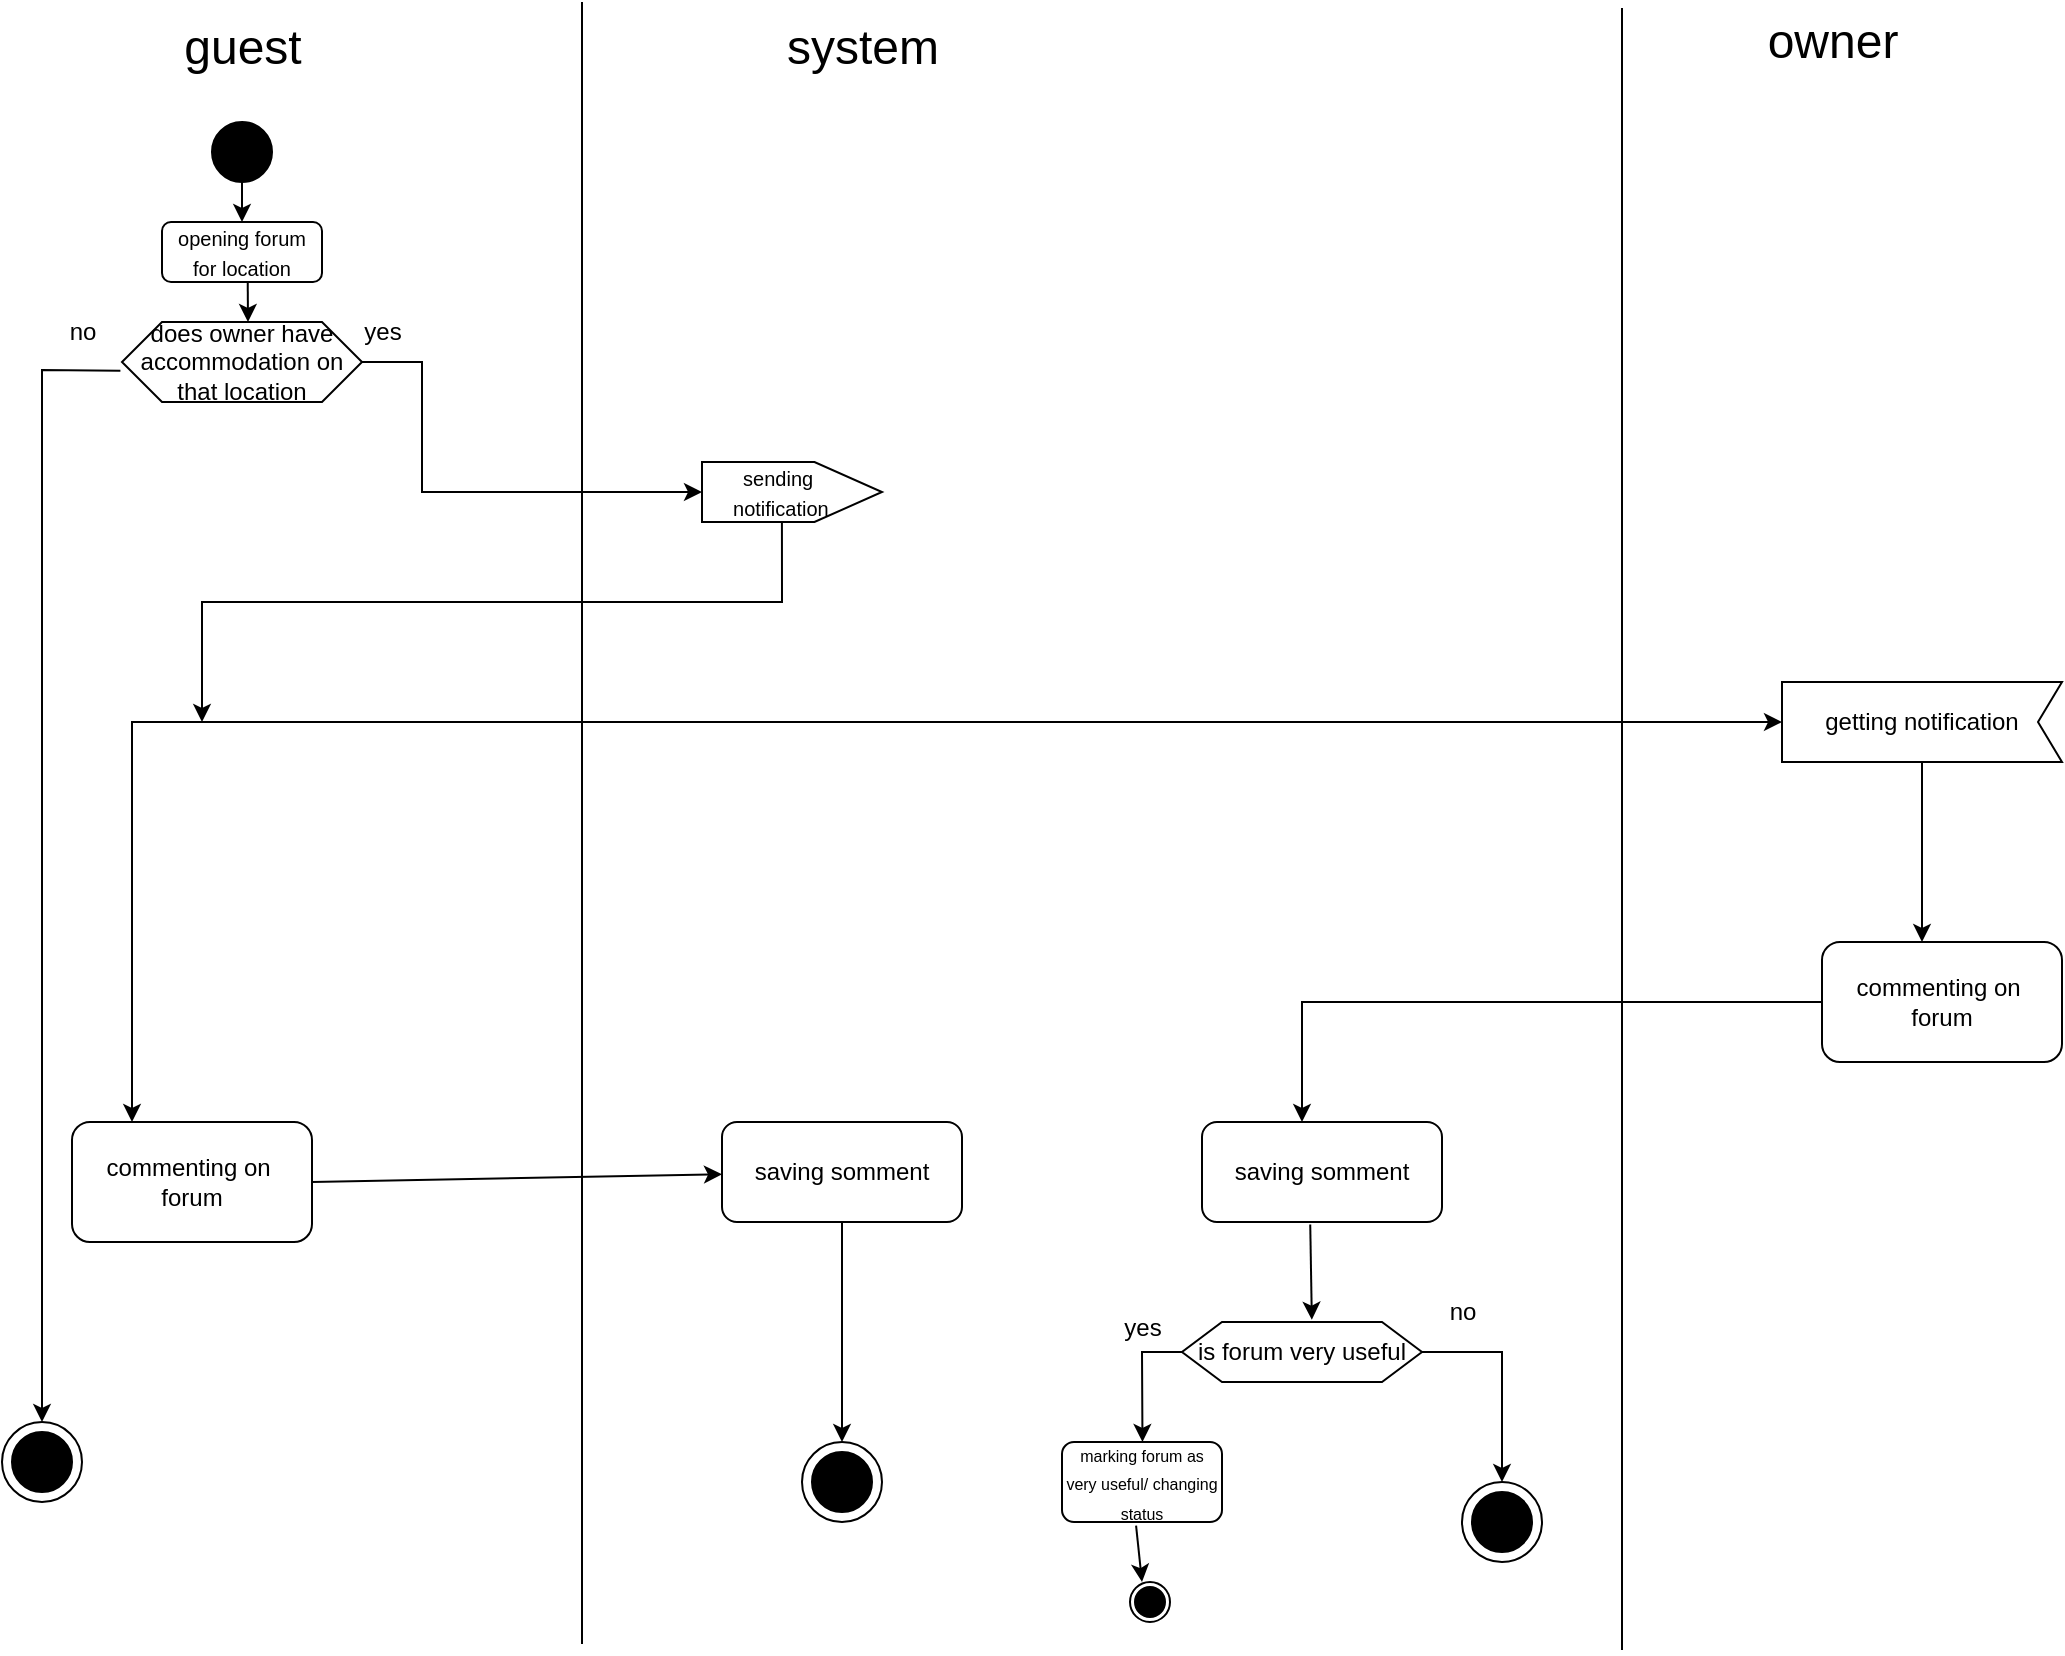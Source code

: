 <mxfile version="24.4.13" type="device">
  <diagram name="Activity Diagram" id="6jrK5nUL4PE33Jpxvxz4">
    <mxGraphModel dx="1323" dy="743" grid="1" gridSize="10" guides="1" tooltips="1" connect="1" arrows="1" fold="1" page="1" pageScale="1" pageWidth="1169" pageHeight="827" math="0" shadow="0">
      <root>
        <mxCell id="0" />
        <mxCell id="1" parent="0" />
        <mxCell id="1OORsaugnGma1jT3ZX8f-38" value="&lt;font style=&quot;font-size: 24px;&quot;&gt;guest&lt;/font&gt;" style="text;html=1;align=center;verticalAlign=middle;resizable=0;points=[];autosize=1;strokeColor=none;fillColor=none;" vertex="1" parent="1">
          <mxGeometry x="100" y="3" width="80" height="40" as="geometry" />
        </mxCell>
        <mxCell id="1OORsaugnGma1jT3ZX8f-39" value="&lt;font style=&quot;font-size: 24px;&quot;&gt;system&lt;/font&gt;" style="text;html=1;align=center;verticalAlign=middle;resizable=0;points=[];autosize=1;strokeColor=none;fillColor=none;" vertex="1" parent="1">
          <mxGeometry x="400" y="3" width="100" height="40" as="geometry" />
        </mxCell>
        <mxCell id="1OORsaugnGma1jT3ZX8f-40" value="&lt;font style=&quot;font-size: 24px;&quot;&gt;owner&lt;/font&gt;" style="text;html=1;align=center;verticalAlign=middle;resizable=0;points=[];autosize=1;strokeColor=none;fillColor=none;" vertex="1" parent="1">
          <mxGeometry x="890" width="90" height="40" as="geometry" />
        </mxCell>
        <mxCell id="1OORsaugnGma1jT3ZX8f-41" value="" style="endArrow=none;html=1;rounded=0;" edge="1" parent="1">
          <mxGeometry width="50" height="50" relative="1" as="geometry">
            <mxPoint x="310" y="821.026" as="sourcePoint" />
            <mxPoint x="310" as="targetPoint" />
          </mxGeometry>
        </mxCell>
        <mxCell id="1OORsaugnGma1jT3ZX8f-42" value="" style="endArrow=none;html=1;rounded=0;" edge="1" parent="1">
          <mxGeometry width="50" height="50" relative="1" as="geometry">
            <mxPoint x="830" y="824.026" as="sourcePoint" />
            <mxPoint x="830" y="3" as="targetPoint" />
          </mxGeometry>
        </mxCell>
        <mxCell id="1OORsaugnGma1jT3ZX8f-43" value="" style="ellipse;whiteSpace=wrap;html=1;aspect=fixed;fillColor=#000000;" vertex="1" parent="1">
          <mxGeometry x="125" y="60" width="30" height="30" as="geometry" />
        </mxCell>
        <mxCell id="1OORsaugnGma1jT3ZX8f-44" value="" style="endArrow=classic;html=1;rounded=0;exitX=0.5;exitY=1;exitDx=0;exitDy=0;" edge="1" parent="1" source="1OORsaugnGma1jT3ZX8f-43" target="1OORsaugnGma1jT3ZX8f-45">
          <mxGeometry width="50" height="50" relative="1" as="geometry">
            <mxPoint x="260" y="240" as="sourcePoint" />
            <mxPoint x="140" y="120" as="targetPoint" />
          </mxGeometry>
        </mxCell>
        <mxCell id="1OORsaugnGma1jT3ZX8f-46" value="" style="endArrow=classic;html=1;rounded=0;exitX=0.5;exitY=1;exitDx=0;exitDy=0;" edge="1" parent="1" source="1OORsaugnGma1jT3ZX8f-45">
          <mxGeometry width="50" height="50" relative="1" as="geometry">
            <mxPoint x="150" y="100" as="sourcePoint" />
            <mxPoint x="150" y="120" as="targetPoint" />
          </mxGeometry>
        </mxCell>
        <mxCell id="1OORsaugnGma1jT3ZX8f-48" value="" style="endArrow=classic;html=1;rounded=0;exitX=0.5;exitY=1;exitDx=0;exitDy=0;" edge="1" parent="1">
          <mxGeometry width="50" height="50" relative="1" as="geometry">
            <mxPoint x="142.86" y="140" as="sourcePoint" />
            <mxPoint x="143" y="160" as="targetPoint" />
          </mxGeometry>
        </mxCell>
        <mxCell id="1OORsaugnGma1jT3ZX8f-45" value="&lt;font style=&quot;font-size: 10px;&quot;&gt;opening forum for location&lt;/font&gt;" style="rounded=1;whiteSpace=wrap;html=1;" vertex="1" parent="1">
          <mxGeometry x="100" y="110" width="80" height="30" as="geometry" />
        </mxCell>
        <mxCell id="1OORsaugnGma1jT3ZX8f-49" value="does owner have accommodation on that location" style="shape=hexagon;perimeter=hexagonPerimeter2;whiteSpace=wrap;html=1;fixedSize=1;" vertex="1" parent="1">
          <mxGeometry x="80" y="160" width="120" height="40" as="geometry" />
        </mxCell>
        <mxCell id="1OORsaugnGma1jT3ZX8f-50" value="" style="endArrow=classic;html=1;rounded=0;entryX=0.5;entryY=0;entryDx=0;entryDy=0;" edge="1" parent="1" target="1OORsaugnGma1jT3ZX8f-54">
          <mxGeometry width="50" height="50" relative="1" as="geometry">
            <mxPoint x="200" y="180" as="sourcePoint" />
            <mxPoint x="230" y="470.476" as="targetPoint" />
            <Array as="points">
              <mxPoint x="230" y="180" />
              <mxPoint x="230" y="245" />
            </Array>
          </mxGeometry>
        </mxCell>
        <mxCell id="1OORsaugnGma1jT3ZX8f-51" value="yes" style="text;html=1;align=center;verticalAlign=middle;resizable=0;points=[];autosize=1;strokeColor=none;fillColor=none;" vertex="1" parent="1">
          <mxGeometry x="190" y="150" width="40" height="30" as="geometry" />
        </mxCell>
        <mxCell id="1OORsaugnGma1jT3ZX8f-52" value="no" style="text;html=1;align=center;verticalAlign=middle;resizable=0;points=[];autosize=1;strokeColor=none;fillColor=none;" vertex="1" parent="1">
          <mxGeometry x="40" y="150" width="40" height="30" as="geometry" />
        </mxCell>
        <mxCell id="1OORsaugnGma1jT3ZX8f-54" value="&lt;font style=&quot;font-size: 10px;&quot;&gt;sending&amp;nbsp; &amp;nbsp; &amp;nbsp;&lt;/font&gt;&lt;div&gt;&lt;font style=&quot;font-size: 10px;&quot;&gt;notification&amp;nbsp; &amp;nbsp;&amp;nbsp;&lt;/font&gt;&lt;/div&gt;" style="shape=offPageConnector;whiteSpace=wrap;html=1;direction=north;" vertex="1" parent="1">
          <mxGeometry x="370" y="230" width="90" height="30" as="geometry" />
        </mxCell>
        <mxCell id="1OORsaugnGma1jT3ZX8f-56" value="" style="endArrow=classic;html=1;rounded=0;exitX=0;exitY=0.444;exitDx=0;exitDy=0;exitPerimeter=0;" edge="1" parent="1" source="1OORsaugnGma1jT3ZX8f-54">
          <mxGeometry width="50" height="50" relative="1" as="geometry">
            <mxPoint x="410.833" y="300" as="sourcePoint" />
            <mxPoint x="120" y="360" as="targetPoint" />
            <Array as="points">
              <mxPoint x="410" y="300" />
              <mxPoint x="120" y="300" />
            </Array>
          </mxGeometry>
        </mxCell>
        <mxCell id="1OORsaugnGma1jT3ZX8f-57" value="getting notification" style="shape=mxgraph.sysml.accEvent;flipH=1;whiteSpace=wrap;align=center;html=1;" vertex="1" parent="1">
          <mxGeometry x="910" y="340" width="140" height="40" as="geometry" />
        </mxCell>
        <mxCell id="1OORsaugnGma1jT3ZX8f-59" value="" style="endArrow=classic;html=1;rounded=0;exitX=0.98;exitY=1.144;exitDx=0;exitDy=0;exitPerimeter=0;" edge="1" parent="1" source="1OORsaugnGma1jT3ZX8f-52">
          <mxGeometry width="50" height="50" relative="1" as="geometry">
            <mxPoint x="-20" y="410" as="sourcePoint" />
            <mxPoint x="40" y="710" as="targetPoint" />
            <Array as="points">
              <mxPoint x="40" y="184" />
            </Array>
          </mxGeometry>
        </mxCell>
        <mxCell id="1OORsaugnGma1jT3ZX8f-64" value="commenting on&amp;nbsp;&lt;div&gt;forum&lt;/div&gt;" style="rounded=1;whiteSpace=wrap;html=1;" vertex="1" parent="1">
          <mxGeometry x="55" y="560" width="120" height="60" as="geometry" />
        </mxCell>
        <mxCell id="1OORsaugnGma1jT3ZX8f-65" value="" style="endArrow=classic;startArrow=classic;html=1;rounded=0;exitX=0.25;exitY=0;exitDx=0;exitDy=0;" edge="1" parent="1" source="1OORsaugnGma1jT3ZX8f-64">
          <mxGeometry width="50" height="50" relative="1" as="geometry">
            <mxPoint x="860" y="410" as="sourcePoint" />
            <mxPoint x="910" y="360" as="targetPoint" />
            <Array as="points">
              <mxPoint x="85" y="360" />
            </Array>
          </mxGeometry>
        </mxCell>
        <mxCell id="1OORsaugnGma1jT3ZX8f-66" value="" style="endArrow=classic;html=1;rounded=0;exitX=1;exitY=0.5;exitDx=0;exitDy=0;" edge="1" parent="1" source="1OORsaugnGma1jT3ZX8f-64" target="1OORsaugnGma1jT3ZX8f-67">
          <mxGeometry width="50" height="50" relative="1" as="geometry">
            <mxPoint x="140" y="690" as="sourcePoint" />
            <mxPoint x="440" y="590" as="targetPoint" />
          </mxGeometry>
        </mxCell>
        <mxCell id="1OORsaugnGma1jT3ZX8f-67" value="saving somment" style="rounded=1;whiteSpace=wrap;html=1;" vertex="1" parent="1">
          <mxGeometry x="380" y="560" width="120" height="50" as="geometry" />
        </mxCell>
        <mxCell id="1OORsaugnGma1jT3ZX8f-68" value="" style="endArrow=classic;html=1;rounded=0;exitX=0.5;exitY=1;exitDx=0;exitDy=0;" edge="1" parent="1" source="1OORsaugnGma1jT3ZX8f-67">
          <mxGeometry width="50" height="50" relative="1" as="geometry">
            <mxPoint x="470" y="780" as="sourcePoint" />
            <mxPoint x="440" y="720" as="targetPoint" />
          </mxGeometry>
        </mxCell>
        <mxCell id="1OORsaugnGma1jT3ZX8f-69" value="" style="group" vertex="1" connectable="0" parent="1">
          <mxGeometry x="20" y="710" width="40" height="40" as="geometry" />
        </mxCell>
        <mxCell id="1OORsaugnGma1jT3ZX8f-61" value="" style="ellipse;whiteSpace=wrap;html=1;aspect=fixed;" vertex="1" parent="1OORsaugnGma1jT3ZX8f-69">
          <mxGeometry width="40" height="40" as="geometry" />
        </mxCell>
        <mxCell id="1OORsaugnGma1jT3ZX8f-63" value="" style="ellipse;whiteSpace=wrap;html=1;aspect=fixed;fillColor=#000000;" vertex="1" parent="1OORsaugnGma1jT3ZX8f-69">
          <mxGeometry x="5" y="5" width="30" height="30" as="geometry" />
        </mxCell>
        <mxCell id="1OORsaugnGma1jT3ZX8f-70" value="" style="group" vertex="1" connectable="0" parent="1">
          <mxGeometry x="420" y="720" width="40" height="40" as="geometry" />
        </mxCell>
        <mxCell id="1OORsaugnGma1jT3ZX8f-71" value="" style="ellipse;whiteSpace=wrap;html=1;aspect=fixed;" vertex="1" parent="1OORsaugnGma1jT3ZX8f-70">
          <mxGeometry width="40" height="40" as="geometry" />
        </mxCell>
        <mxCell id="1OORsaugnGma1jT3ZX8f-72" value="" style="ellipse;whiteSpace=wrap;html=1;aspect=fixed;fillColor=#000000;" vertex="1" parent="1OORsaugnGma1jT3ZX8f-70">
          <mxGeometry x="5" y="5" width="30" height="30" as="geometry" />
        </mxCell>
        <mxCell id="1OORsaugnGma1jT3ZX8f-73" value="" style="endArrow=classic;html=1;rounded=0;exitX=0.5;exitY=1;exitDx=0;exitDy=0;exitPerimeter=0;" edge="1" parent="1" source="1OORsaugnGma1jT3ZX8f-57">
          <mxGeometry width="50" height="50" relative="1" as="geometry">
            <mxPoint x="990" y="540" as="sourcePoint" />
            <mxPoint x="980" y="470" as="targetPoint" />
          </mxGeometry>
        </mxCell>
        <mxCell id="1OORsaugnGma1jT3ZX8f-74" value="commenting on&amp;nbsp;&lt;div&gt;forum&lt;/div&gt;" style="rounded=1;whiteSpace=wrap;html=1;" vertex="1" parent="1">
          <mxGeometry x="930" y="470" width="120" height="60" as="geometry" />
        </mxCell>
        <mxCell id="1OORsaugnGma1jT3ZX8f-75" value="" style="endArrow=classic;html=1;rounded=0;exitX=0;exitY=0.5;exitDx=0;exitDy=0;" edge="1" parent="1" source="1OORsaugnGma1jT3ZX8f-74">
          <mxGeometry width="50" height="50" relative="1" as="geometry">
            <mxPoint x="950" y="690" as="sourcePoint" />
            <mxPoint x="670" y="560" as="targetPoint" />
            <Array as="points">
              <mxPoint x="670" y="500" />
            </Array>
          </mxGeometry>
        </mxCell>
        <mxCell id="1OORsaugnGma1jT3ZX8f-76" value="saving somment" style="rounded=1;whiteSpace=wrap;html=1;" vertex="1" parent="1">
          <mxGeometry x="620" y="560" width="120" height="50" as="geometry" />
        </mxCell>
        <mxCell id="1OORsaugnGma1jT3ZX8f-78" value="is forum very useful" style="shape=hexagon;perimeter=hexagonPerimeter2;whiteSpace=wrap;html=1;fixedSize=1;" vertex="1" parent="1">
          <mxGeometry x="610" y="660" width="120" height="30" as="geometry" />
        </mxCell>
        <mxCell id="1OORsaugnGma1jT3ZX8f-79" value="" style="endArrow=classic;html=1;rounded=0;entryX=0.541;entryY=-0.038;entryDx=0;entryDy=0;entryPerimeter=0;exitX=0.451;exitY=1.024;exitDx=0;exitDy=0;exitPerimeter=0;" edge="1" parent="1" source="1OORsaugnGma1jT3ZX8f-76" target="1OORsaugnGma1jT3ZX8f-78">
          <mxGeometry width="50" height="50" relative="1" as="geometry">
            <mxPoint x="680" y="620" as="sourcePoint" />
            <mxPoint x="730" y="570" as="targetPoint" />
          </mxGeometry>
        </mxCell>
        <mxCell id="1OORsaugnGma1jT3ZX8f-80" value="" style="endArrow=classic;html=1;rounded=0;exitX=1;exitY=0.5;exitDx=0;exitDy=0;" edge="1" parent="1" source="1OORsaugnGma1jT3ZX8f-78">
          <mxGeometry width="50" height="50" relative="1" as="geometry">
            <mxPoint x="730" y="680" as="sourcePoint" />
            <mxPoint x="770" y="740" as="targetPoint" />
            <Array as="points">
              <mxPoint x="770" y="675" />
            </Array>
          </mxGeometry>
        </mxCell>
        <mxCell id="1OORsaugnGma1jT3ZX8f-81" value="no" style="text;html=1;align=center;verticalAlign=middle;resizable=0;points=[];autosize=1;strokeColor=none;fillColor=none;" vertex="1" parent="1">
          <mxGeometry x="730" y="640" width="40" height="30" as="geometry" />
        </mxCell>
        <mxCell id="1OORsaugnGma1jT3ZX8f-82" value="" style="group" vertex="1" connectable="0" parent="1">
          <mxGeometry x="750" y="740" width="40" height="40" as="geometry" />
        </mxCell>
        <mxCell id="1OORsaugnGma1jT3ZX8f-83" value="" style="ellipse;whiteSpace=wrap;html=1;aspect=fixed;" vertex="1" parent="1OORsaugnGma1jT3ZX8f-82">
          <mxGeometry width="40" height="40" as="geometry" />
        </mxCell>
        <mxCell id="1OORsaugnGma1jT3ZX8f-84" value="" style="ellipse;whiteSpace=wrap;html=1;aspect=fixed;fillColor=#000000;" vertex="1" parent="1OORsaugnGma1jT3ZX8f-82">
          <mxGeometry x="5" y="5" width="30" height="30" as="geometry" />
        </mxCell>
        <mxCell id="1OORsaugnGma1jT3ZX8f-85" value="" style="endArrow=classic;html=1;rounded=0;exitX=0;exitY=0.5;exitDx=0;exitDy=0;" edge="1" parent="1" source="1OORsaugnGma1jT3ZX8f-78">
          <mxGeometry width="50" height="50" relative="1" as="geometry">
            <mxPoint x="590" y="690.81" as="sourcePoint" />
            <mxPoint x="590.24" y="720" as="targetPoint" />
            <Array as="points">
              <mxPoint x="590" y="675" />
            </Array>
          </mxGeometry>
        </mxCell>
        <mxCell id="1OORsaugnGma1jT3ZX8f-86" value="yes" style="text;html=1;align=center;verticalAlign=middle;resizable=0;points=[];autosize=1;strokeColor=none;fillColor=none;" vertex="1" parent="1">
          <mxGeometry x="570" y="648" width="40" height="30" as="geometry" />
        </mxCell>
        <mxCell id="1OORsaugnGma1jT3ZX8f-87" value="&lt;font style=&quot;font-size: 8px;&quot;&gt;marking forum as very useful/ changing status&lt;/font&gt;" style="rounded=1;whiteSpace=wrap;html=1;" vertex="1" parent="1">
          <mxGeometry x="550" y="720" width="80" height="40" as="geometry" />
        </mxCell>
        <mxCell id="1OORsaugnGma1jT3ZX8f-88" value="" style="endArrow=classic;html=1;rounded=0;exitX=0.463;exitY=1.046;exitDx=0;exitDy=0;exitPerimeter=0;" edge="1" parent="1" source="1OORsaugnGma1jT3ZX8f-87">
          <mxGeometry width="50" height="50" relative="1" as="geometry">
            <mxPoint x="610" y="820" as="sourcePoint" />
            <mxPoint x="590" y="790" as="targetPoint" />
          </mxGeometry>
        </mxCell>
        <mxCell id="1OORsaugnGma1jT3ZX8f-89" value="" style="group" vertex="1" connectable="0" parent="1">
          <mxGeometry x="584" y="790" width="20" height="20" as="geometry" />
        </mxCell>
        <mxCell id="1OORsaugnGma1jT3ZX8f-90" value="" style="ellipse;whiteSpace=wrap;html=1;aspect=fixed;" vertex="1" parent="1OORsaugnGma1jT3ZX8f-89">
          <mxGeometry width="20" height="20" as="geometry" />
        </mxCell>
        <mxCell id="1OORsaugnGma1jT3ZX8f-91" value="" style="ellipse;whiteSpace=wrap;html=1;aspect=fixed;fillColor=#000000;" vertex="1" parent="1OORsaugnGma1jT3ZX8f-89">
          <mxGeometry x="2.5" y="2.5" width="15" height="15" as="geometry" />
        </mxCell>
      </root>
    </mxGraphModel>
  </diagram>
</mxfile>
